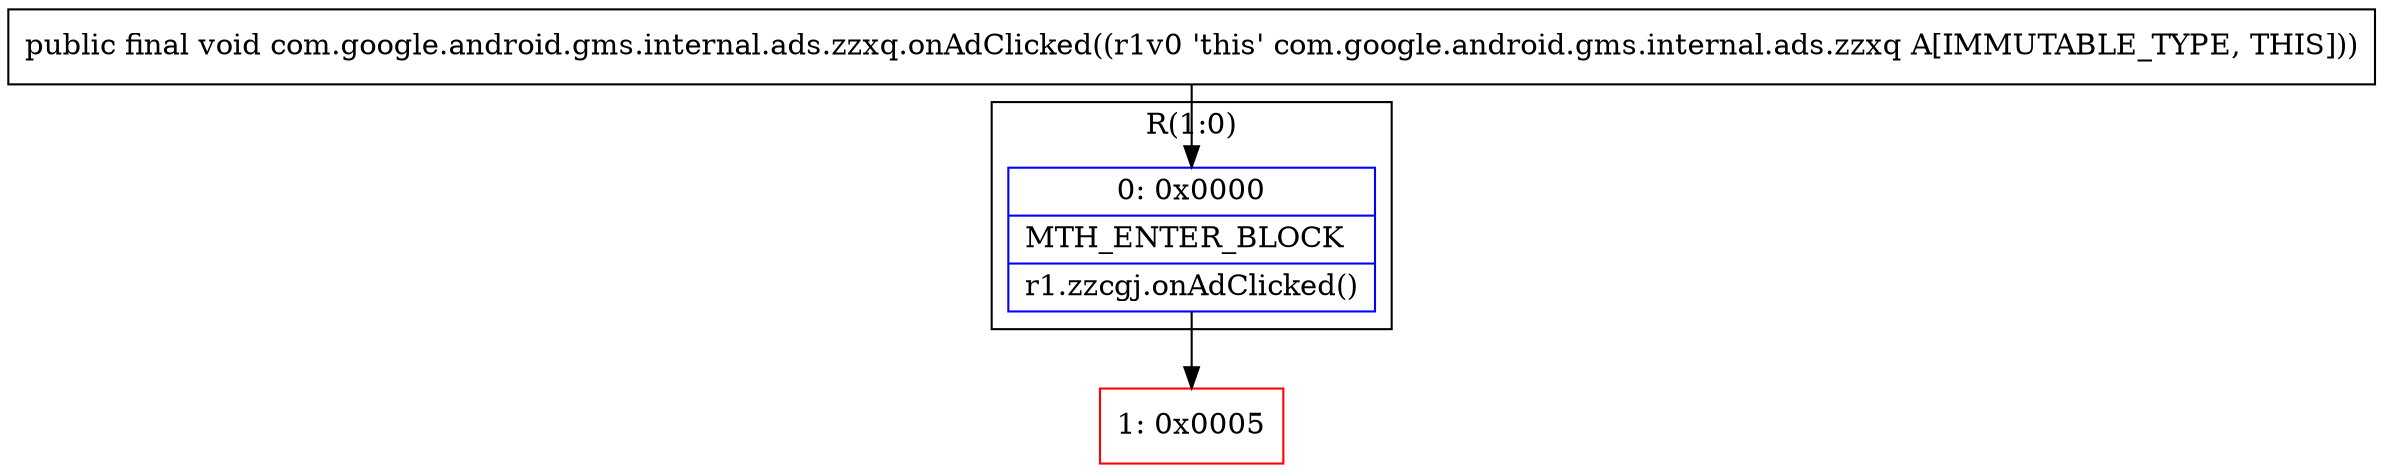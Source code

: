 digraph "CFG forcom.google.android.gms.internal.ads.zzxq.onAdClicked()V" {
subgraph cluster_Region_836176702 {
label = "R(1:0)";
node [shape=record,color=blue];
Node_0 [shape=record,label="{0\:\ 0x0000|MTH_ENTER_BLOCK\l|r1.zzcgj.onAdClicked()\l}"];
}
Node_1 [shape=record,color=red,label="{1\:\ 0x0005}"];
MethodNode[shape=record,label="{public final void com.google.android.gms.internal.ads.zzxq.onAdClicked((r1v0 'this' com.google.android.gms.internal.ads.zzxq A[IMMUTABLE_TYPE, THIS])) }"];
MethodNode -> Node_0;
Node_0 -> Node_1;
}


